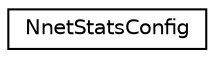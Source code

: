 digraph "Graphical Class Hierarchy"
{
  edge [fontname="Helvetica",fontsize="10",labelfontname="Helvetica",labelfontsize="10"];
  node [fontname="Helvetica",fontsize="10",shape=record];
  rankdir="LR";
  Node0 [label="NnetStatsConfig",height=0.2,width=0.4,color="black", fillcolor="white", style="filled",URL="$structkaldi_1_1nnet2_1_1NnetStatsConfig.html"];
}
